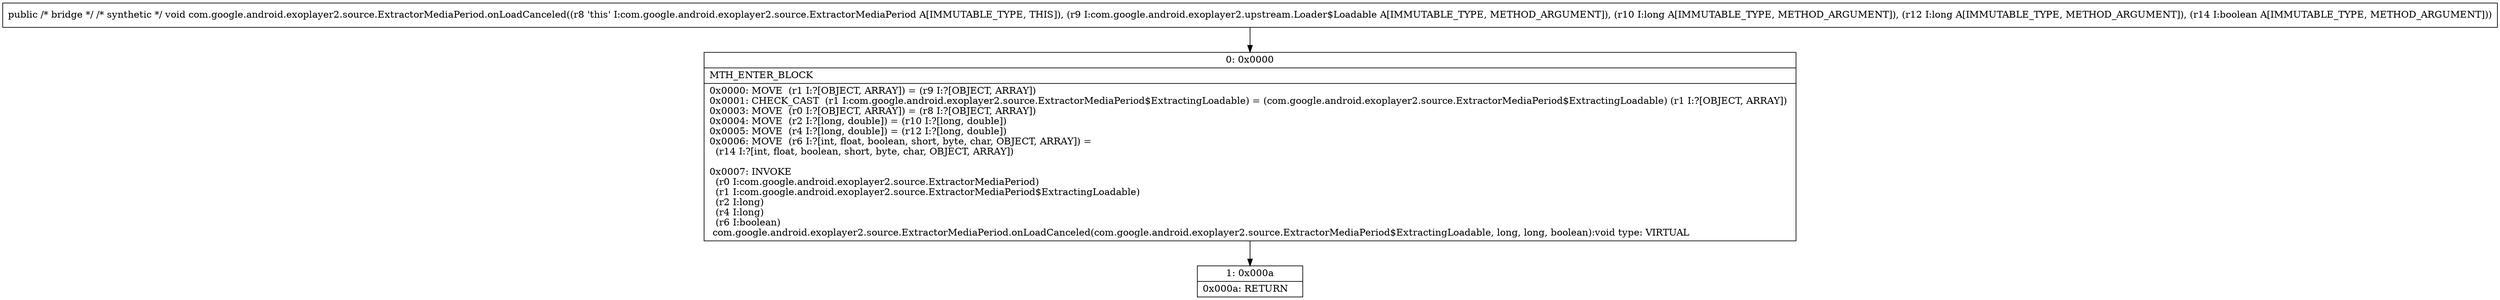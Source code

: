 digraph "CFG forcom.google.android.exoplayer2.source.ExtractorMediaPeriod.onLoadCanceled(Lcom\/google\/android\/exoplayer2\/upstream\/Loader$Loadable;JJZ)V" {
Node_0 [shape=record,label="{0\:\ 0x0000|MTH_ENTER_BLOCK\l|0x0000: MOVE  (r1 I:?[OBJECT, ARRAY]) = (r9 I:?[OBJECT, ARRAY]) \l0x0001: CHECK_CAST  (r1 I:com.google.android.exoplayer2.source.ExtractorMediaPeriod$ExtractingLoadable) = (com.google.android.exoplayer2.source.ExtractorMediaPeriod$ExtractingLoadable) (r1 I:?[OBJECT, ARRAY]) \l0x0003: MOVE  (r0 I:?[OBJECT, ARRAY]) = (r8 I:?[OBJECT, ARRAY]) \l0x0004: MOVE  (r2 I:?[long, double]) = (r10 I:?[long, double]) \l0x0005: MOVE  (r4 I:?[long, double]) = (r12 I:?[long, double]) \l0x0006: MOVE  (r6 I:?[int, float, boolean, short, byte, char, OBJECT, ARRAY]) = \l  (r14 I:?[int, float, boolean, short, byte, char, OBJECT, ARRAY])\l \l0x0007: INVOKE  \l  (r0 I:com.google.android.exoplayer2.source.ExtractorMediaPeriod)\l  (r1 I:com.google.android.exoplayer2.source.ExtractorMediaPeriod$ExtractingLoadable)\l  (r2 I:long)\l  (r4 I:long)\l  (r6 I:boolean)\l com.google.android.exoplayer2.source.ExtractorMediaPeriod.onLoadCanceled(com.google.android.exoplayer2.source.ExtractorMediaPeriod$ExtractingLoadable, long, long, boolean):void type: VIRTUAL \l}"];
Node_1 [shape=record,label="{1\:\ 0x000a|0x000a: RETURN   \l}"];
MethodNode[shape=record,label="{public \/* bridge *\/ \/* synthetic *\/ void com.google.android.exoplayer2.source.ExtractorMediaPeriod.onLoadCanceled((r8 'this' I:com.google.android.exoplayer2.source.ExtractorMediaPeriod A[IMMUTABLE_TYPE, THIS]), (r9 I:com.google.android.exoplayer2.upstream.Loader$Loadable A[IMMUTABLE_TYPE, METHOD_ARGUMENT]), (r10 I:long A[IMMUTABLE_TYPE, METHOD_ARGUMENT]), (r12 I:long A[IMMUTABLE_TYPE, METHOD_ARGUMENT]), (r14 I:boolean A[IMMUTABLE_TYPE, METHOD_ARGUMENT])) }"];
MethodNode -> Node_0;
Node_0 -> Node_1;
}

